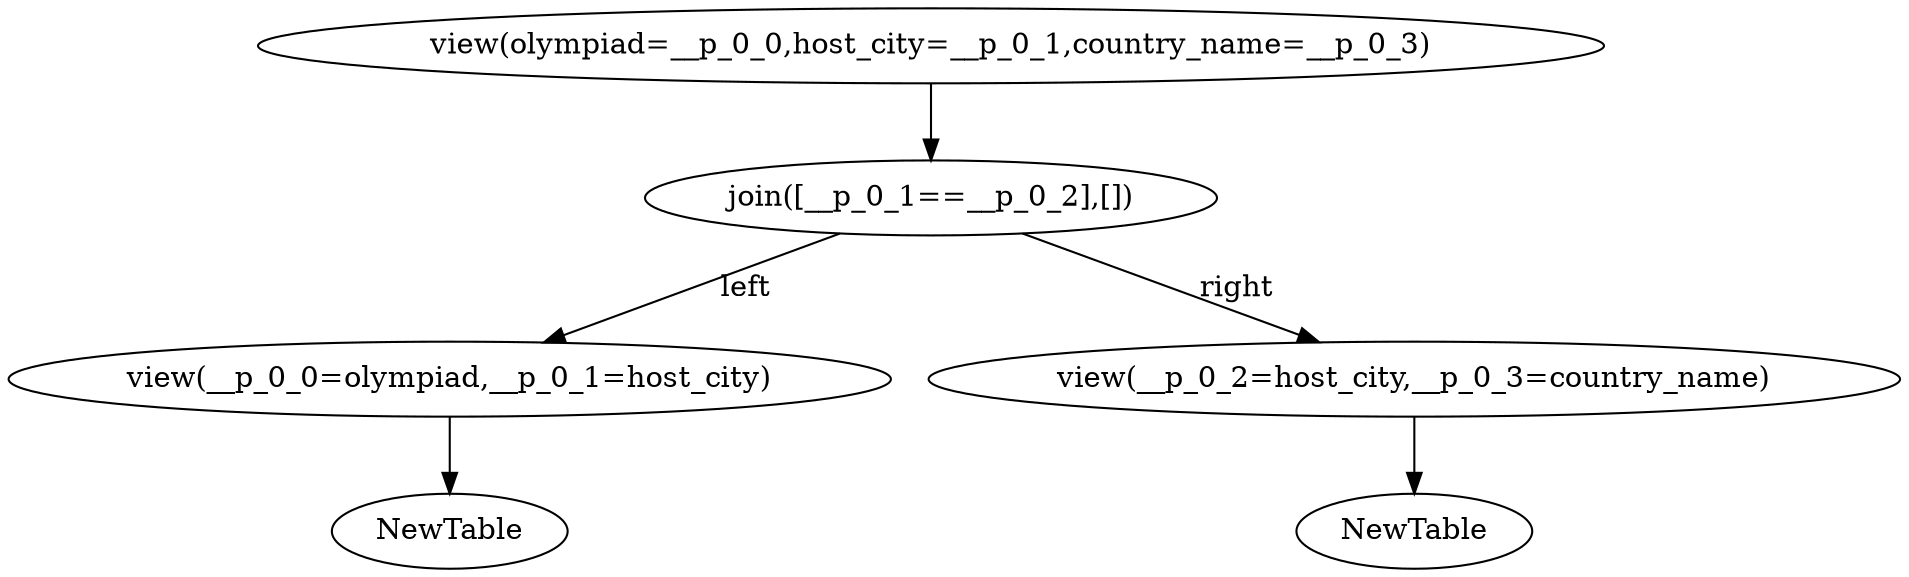 digraph {
"op_0" ["label"="NewTable"]
"op_1" ["label"="NewTable"]
"op_2" ["label"="view(__p_0_0=olympiad,__p_0_1=host_city)"]
"op_3" ["label"="view(__p_0_2=host_city,__p_0_3=country_name)"]
"op_4" ["label"="join([__p_0_1==__p_0_2],[])"]
"op_5" ["label"="view(olympiad=__p_0_0,host_city=__p_0_1,country_name=__p_0_3)"]
"op_2" -> "op_0"
"op_3" -> "op_1"
"op_4" -> "op_2" ["label"="left"]
"op_4" -> "op_3" ["label"="right"]
"op_5" -> "op_4"
}